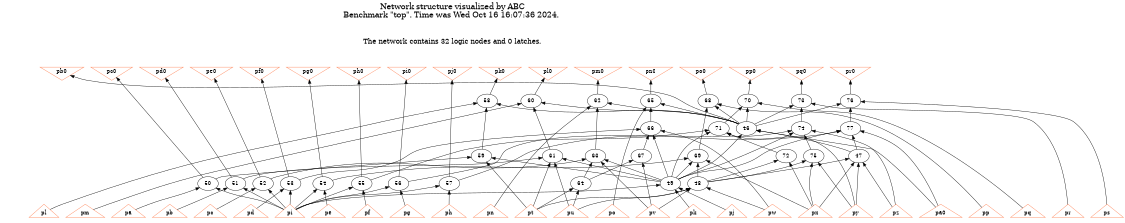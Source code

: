 # Network structure generated by ABC

digraph network {
size = "7.5,10";
center = true;
edge [dir = back];

{
  node [shape = plaintext];
  edge [style = invis];
  LevelTitle1 [label=""];
  LevelTitle2 [label=""];
  Level5 [label = ""];
  Level4 [label = ""];
  Level3 [label = ""];
  Level2 [label = ""];
  Level1 [label = ""];
  Level0 [label = ""];
  LevelTitle1 ->  LevelTitle2 ->  Level5 ->  Level4 ->  Level3 ->  Level2 ->  Level1 ->  Level0;
}

{
  rank = same;
  LevelTitle1;
  title1 [shape=plaintext,
          fontsize=20,
          fontname = "Times-Roman",
          label="Network structure visualized by ABC\nBenchmark \"top\". Time was Wed Oct 16 16:07:36 2024. "
         ];
}

{
  rank = same;
  LevelTitle2;
  title2 [shape=plaintext,
          fontsize=18,
          fontname = "Times-Roman",
          label="The network contains 32 logic nodes and 0 latches.\n"
         ];
}

{
  rank = same;
  Level5;
  Node28 [label = "pb0", shape = invtriangle, color = coral, fillcolor = coral];
  Node29 [label = "pc0", shape = invtriangle, color = coral, fillcolor = coral];
  Node30 [label = "pd0", shape = invtriangle, color = coral, fillcolor = coral];
  Node31 [label = "pe0", shape = invtriangle, color = coral, fillcolor = coral];
  Node32 [label = "pf0", shape = invtriangle, color = coral, fillcolor = coral];
  Node33 [label = "pg0", shape = invtriangle, color = coral, fillcolor = coral];
  Node34 [label = "ph0", shape = invtriangle, color = coral, fillcolor = coral];
  Node35 [label = "pi0", shape = invtriangle, color = coral, fillcolor = coral];
  Node36 [label = "pj0", shape = invtriangle, color = coral, fillcolor = coral];
  Node37 [label = "pk0", shape = invtriangle, color = coral, fillcolor = coral];
  Node38 [label = "pl0", shape = invtriangle, color = coral, fillcolor = coral];
  Node39 [label = "pm0", shape = invtriangle, color = coral, fillcolor = coral];
  Node40 [label = "pn0", shape = invtriangle, color = coral, fillcolor = coral];
  Node41 [label = "po0", shape = invtriangle, color = coral, fillcolor = coral];
  Node42 [label = "pp0", shape = invtriangle, color = coral, fillcolor = coral];
  Node43 [label = "pq0", shape = invtriangle, color = coral, fillcolor = coral];
  Node44 [label = "pr0", shape = invtriangle, color = coral, fillcolor = coral];
}

{
  rank = same;
  Level4;
  Node58 [label = "58\n", shape = ellipse];
  Node60 [label = "60\n", shape = ellipse];
  Node62 [label = "62\n", shape = ellipse];
  Node65 [label = "65\n", shape = ellipse];
  Node68 [label = "68\n", shape = ellipse];
  Node70 [label = "70\n", shape = ellipse];
  Node73 [label = "73\n", shape = ellipse];
  Node76 [label = "76\n", shape = ellipse];
}

{
  rank = same;
  Level3;
  Node46 [label = "46\n", shape = ellipse];
  Node66 [label = "66\n", shape = ellipse];
  Node71 [label = "71\n", shape = ellipse];
  Node74 [label = "74\n", shape = ellipse];
  Node77 [label = "77\n", shape = ellipse];
}

{
  rank = same;
  Level2;
  Node47 [label = "47\n", shape = ellipse];
  Node59 [label = "59\n", shape = ellipse];
  Node61 [label = "61\n", shape = ellipse];
  Node63 [label = "63\n", shape = ellipse];
  Node67 [label = "67\n", shape = ellipse];
  Node69 [label = "69\n", shape = ellipse];
  Node72 [label = "72\n", shape = ellipse];
  Node75 [label = "75\n", shape = ellipse];
}

{
  rank = same;
  Level1;
  Node48 [label = "48\n", shape = ellipse];
  Node49 [label = "49\n", shape = ellipse];
  Node50 [label = "50\n", shape = ellipse];
  Node51 [label = "51\n", shape = ellipse];
  Node52 [label = "52\n", shape = ellipse];
  Node53 [label = "53\n", shape = ellipse];
  Node54 [label = "54\n", shape = ellipse];
  Node55 [label = "55\n", shape = ellipse];
  Node56 [label = "56\n", shape = ellipse];
  Node57 [label = "57\n", shape = ellipse];
  Node64 [label = "64\n", shape = ellipse];
}

{
  rank = same;
  Level0;
  Node1 [label = "pp", shape = triangle, color = coral, fillcolor = coral];
  Node2 [label = "pa0", shape = triangle, color = coral, fillcolor = coral];
  Node3 [label = "pq", shape = triangle, color = coral, fillcolor = coral];
  Node4 [label = "pr", shape = triangle, color = coral, fillcolor = coral];
  Node5 [label = "ps", shape = triangle, color = coral, fillcolor = coral];
  Node6 [label = "pt", shape = triangle, color = coral, fillcolor = coral];
  Node7 [label = "pu", shape = triangle, color = coral, fillcolor = coral];
  Node8 [label = "pv", shape = triangle, color = coral, fillcolor = coral];
  Node9 [label = "pw", shape = triangle, color = coral, fillcolor = coral];
  Node10 [label = "px", shape = triangle, color = coral, fillcolor = coral];
  Node11 [label = "py", shape = triangle, color = coral, fillcolor = coral];
  Node12 [label = "pz", shape = triangle, color = coral, fillcolor = coral];
  Node13 [label = "pa", shape = triangle, color = coral, fillcolor = coral];
  Node14 [label = "pb", shape = triangle, color = coral, fillcolor = coral];
  Node15 [label = "pc", shape = triangle, color = coral, fillcolor = coral];
  Node16 [label = "pd", shape = triangle, color = coral, fillcolor = coral];
  Node17 [label = "pe", shape = triangle, color = coral, fillcolor = coral];
  Node18 [label = "pf", shape = triangle, color = coral, fillcolor = coral];
  Node19 [label = "pg", shape = triangle, color = coral, fillcolor = coral];
  Node20 [label = "ph", shape = triangle, color = coral, fillcolor = coral];
  Node21 [label = "pi", shape = triangle, color = coral, fillcolor = coral];
  Node22 [label = "pj", shape = triangle, color = coral, fillcolor = coral];
  Node23 [label = "pk", shape = triangle, color = coral, fillcolor = coral];
  Node24 [label = "pl", shape = triangle, color = coral, fillcolor = coral];
  Node25 [label = "pm", shape = triangle, color = coral, fillcolor = coral];
  Node26 [label = "pn", shape = triangle, color = coral, fillcolor = coral];
  Node27 [label = "po", shape = triangle, color = coral, fillcolor = coral];
}

title1 -> title2 [style = invis];
title2 -> Node28 [style = invis];
title2 -> Node29 [style = invis];
title2 -> Node30 [style = invis];
title2 -> Node31 [style = invis];
title2 -> Node32 [style = invis];
title2 -> Node33 [style = invis];
title2 -> Node34 [style = invis];
title2 -> Node35 [style = invis];
title2 -> Node36 [style = invis];
title2 -> Node37 [style = invis];
title2 -> Node38 [style = invis];
title2 -> Node39 [style = invis];
title2 -> Node40 [style = invis];
title2 -> Node41 [style = invis];
title2 -> Node42 [style = invis];
title2 -> Node43 [style = invis];
title2 -> Node44 [style = invis];
Node28 -> Node29 [style = invis];
Node29 -> Node30 [style = invis];
Node30 -> Node31 [style = invis];
Node31 -> Node32 [style = invis];
Node32 -> Node33 [style = invis];
Node33 -> Node34 [style = invis];
Node34 -> Node35 [style = invis];
Node35 -> Node36 [style = invis];
Node36 -> Node37 [style = invis];
Node37 -> Node38 [style = invis];
Node38 -> Node39 [style = invis];
Node39 -> Node40 [style = invis];
Node40 -> Node41 [style = invis];
Node41 -> Node42 [style = invis];
Node42 -> Node43 [style = invis];
Node43 -> Node44 [style = invis];
Node28 -> Node46 [style = solid];
Node29 -> Node50 [style = solid];
Node30 -> Node51 [style = solid];
Node31 -> Node52 [style = solid];
Node32 -> Node53 [style = solid];
Node33 -> Node54 [style = solid];
Node34 -> Node55 [style = solid];
Node35 -> Node56 [style = solid];
Node36 -> Node57 [style = solid];
Node37 -> Node58 [style = solid];
Node38 -> Node60 [style = solid];
Node39 -> Node62 [style = solid];
Node40 -> Node65 [style = solid];
Node41 -> Node68 [style = solid];
Node42 -> Node70 [style = solid];
Node43 -> Node73 [style = solid];
Node44 -> Node76 [style = solid];
Node46 -> Node47 [style = solid];
Node46 -> Node49 [style = solid];
Node46 -> Node2 [style = solid];
Node47 -> Node48 [style = solid];
Node47 -> Node10 [style = solid];
Node47 -> Node11 [style = solid];
Node47 -> Node12 [style = solid];
Node48 -> Node6 [style = solid];
Node48 -> Node7 [style = solid];
Node48 -> Node8 [style = solid];
Node48 -> Node9 [style = solid];
Node49 -> Node21 [style = solid];
Node49 -> Node22 [style = solid];
Node49 -> Node23 [style = solid];
Node50 -> Node13 [style = solid];
Node50 -> Node21 [style = solid];
Node51 -> Node14 [style = solid];
Node51 -> Node21 [style = solid];
Node52 -> Node15 [style = solid];
Node52 -> Node21 [style = solid];
Node53 -> Node16 [style = solid];
Node53 -> Node21 [style = solid];
Node54 -> Node17 [style = solid];
Node54 -> Node21 [style = solid];
Node55 -> Node18 [style = solid];
Node55 -> Node21 [style = solid];
Node56 -> Node19 [style = solid];
Node56 -> Node21 [style = solid];
Node57 -> Node20 [style = solid];
Node57 -> Node21 [style = solid];
Node58 -> Node46 [style = solid];
Node58 -> Node59 [style = solid];
Node58 -> Node24 [style = solid];
Node59 -> Node49 [style = solid];
Node59 -> Node50 [style = solid];
Node59 -> Node6 [style = solid];
Node60 -> Node46 [style = solid];
Node60 -> Node61 [style = solid];
Node60 -> Node25 [style = solid];
Node61 -> Node49 [style = solid];
Node61 -> Node51 [style = solid];
Node61 -> Node6 [style = solid];
Node61 -> Node7 [style = solid];
Node62 -> Node46 [style = solid];
Node62 -> Node63 [style = solid];
Node62 -> Node26 [style = solid];
Node63 -> Node64 [style = solid];
Node63 -> Node49 [style = solid];
Node63 -> Node52 [style = solid];
Node63 -> Node8 [style = solid];
Node64 -> Node6 [style = solid];
Node64 -> Node7 [style = solid];
Node65 -> Node46 [style = solid];
Node65 -> Node66 [style = solid];
Node65 -> Node27 [style = solid];
Node66 -> Node67 [style = solid];
Node66 -> Node49 [style = solid];
Node66 -> Node53 [style = solid];
Node66 -> Node9 [style = solid];
Node67 -> Node64 [style = solid];
Node67 -> Node8 [style = solid];
Node68 -> Node46 [style = solid];
Node68 -> Node69 [style = solid];
Node68 -> Node1 [style = solid];
Node69 -> Node48 [style = solid];
Node69 -> Node49 [style = solid];
Node69 -> Node54 [style = solid];
Node69 -> Node10 [style = solid];
Node70 -> Node46 [style = solid];
Node70 -> Node71 [style = solid];
Node70 -> Node3 [style = solid];
Node71 -> Node72 [style = solid];
Node71 -> Node49 [style = solid];
Node71 -> Node55 [style = solid];
Node71 -> Node11 [style = solid];
Node72 -> Node48 [style = solid];
Node72 -> Node10 [style = solid];
Node73 -> Node46 [style = solid];
Node73 -> Node74 [style = solid];
Node73 -> Node4 [style = solid];
Node74 -> Node75 [style = solid];
Node74 -> Node49 [style = solid];
Node74 -> Node56 [style = solid];
Node74 -> Node12 [style = solid];
Node75 -> Node48 [style = solid];
Node75 -> Node10 [style = solid];
Node75 -> Node11 [style = solid];
Node76 -> Node46 [style = solid];
Node76 -> Node77 [style = solid];
Node76 -> Node5 [style = solid];
Node77 -> Node47 [style = solid];
Node77 -> Node49 [style = solid];
Node77 -> Node57 [style = solid];
Node77 -> Node2 [style = solid];
}

